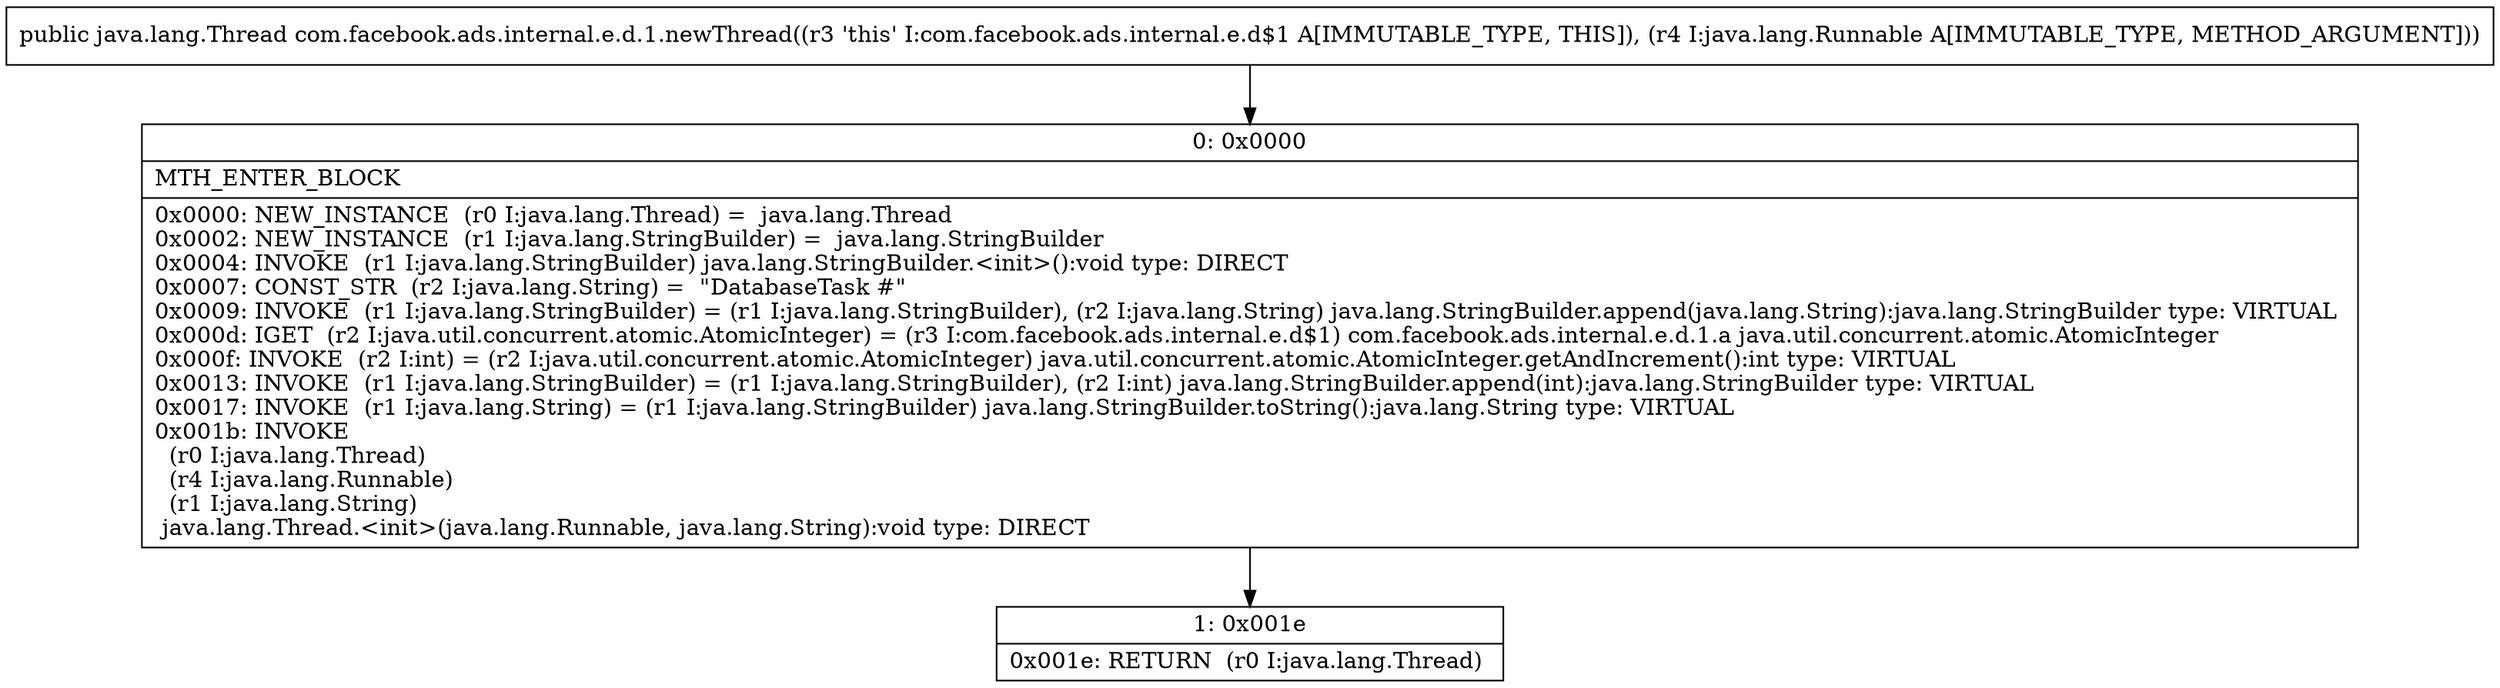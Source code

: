 digraph "CFG forcom.facebook.ads.internal.e.d.1.newThread(Ljava\/lang\/Runnable;)Ljava\/lang\/Thread;" {
Node_0 [shape=record,label="{0\:\ 0x0000|MTH_ENTER_BLOCK\l|0x0000: NEW_INSTANCE  (r0 I:java.lang.Thread) =  java.lang.Thread \l0x0002: NEW_INSTANCE  (r1 I:java.lang.StringBuilder) =  java.lang.StringBuilder \l0x0004: INVOKE  (r1 I:java.lang.StringBuilder) java.lang.StringBuilder.\<init\>():void type: DIRECT \l0x0007: CONST_STR  (r2 I:java.lang.String) =  \"DatabaseTask #\" \l0x0009: INVOKE  (r1 I:java.lang.StringBuilder) = (r1 I:java.lang.StringBuilder), (r2 I:java.lang.String) java.lang.StringBuilder.append(java.lang.String):java.lang.StringBuilder type: VIRTUAL \l0x000d: IGET  (r2 I:java.util.concurrent.atomic.AtomicInteger) = (r3 I:com.facebook.ads.internal.e.d$1) com.facebook.ads.internal.e.d.1.a java.util.concurrent.atomic.AtomicInteger \l0x000f: INVOKE  (r2 I:int) = (r2 I:java.util.concurrent.atomic.AtomicInteger) java.util.concurrent.atomic.AtomicInteger.getAndIncrement():int type: VIRTUAL \l0x0013: INVOKE  (r1 I:java.lang.StringBuilder) = (r1 I:java.lang.StringBuilder), (r2 I:int) java.lang.StringBuilder.append(int):java.lang.StringBuilder type: VIRTUAL \l0x0017: INVOKE  (r1 I:java.lang.String) = (r1 I:java.lang.StringBuilder) java.lang.StringBuilder.toString():java.lang.String type: VIRTUAL \l0x001b: INVOKE  \l  (r0 I:java.lang.Thread)\l  (r4 I:java.lang.Runnable)\l  (r1 I:java.lang.String)\l java.lang.Thread.\<init\>(java.lang.Runnable, java.lang.String):void type: DIRECT \l}"];
Node_1 [shape=record,label="{1\:\ 0x001e|0x001e: RETURN  (r0 I:java.lang.Thread) \l}"];
MethodNode[shape=record,label="{public java.lang.Thread com.facebook.ads.internal.e.d.1.newThread((r3 'this' I:com.facebook.ads.internal.e.d$1 A[IMMUTABLE_TYPE, THIS]), (r4 I:java.lang.Runnable A[IMMUTABLE_TYPE, METHOD_ARGUMENT])) }"];
MethodNode -> Node_0;
Node_0 -> Node_1;
}

